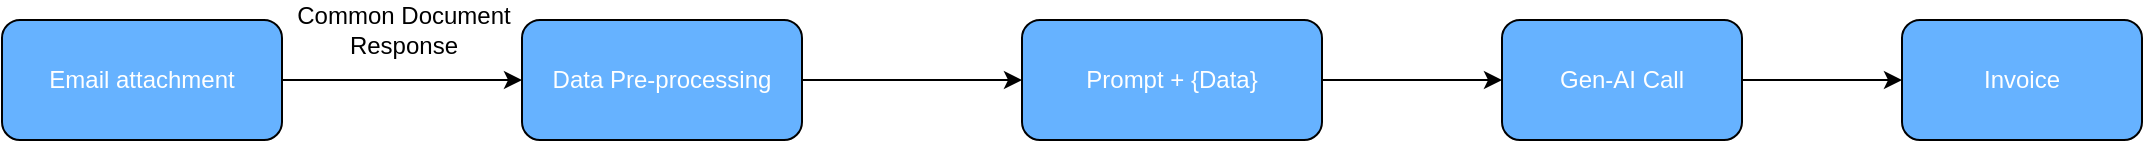<mxfile version="24.6.4" type="github">
  <diagram name="Page-1" id="VG5bV6h4mqqtLLOSffNj">
    <mxGraphModel dx="2069" dy="786" grid="1" gridSize="10" guides="1" tooltips="1" connect="1" arrows="1" fold="1" page="1" pageScale="1" pageWidth="827" pageHeight="1169" math="0" shadow="0">
      <root>
        <mxCell id="0" />
        <mxCell id="1" parent="0" />
        <mxCell id="Kyy9x063tHuGG-WXNNUe-12" value="Common Document Response" style="text;html=1;align=center;verticalAlign=middle;whiteSpace=wrap;rounded=0;" vertex="1" parent="1">
          <mxGeometry x="-39" y="480" width="160" height="30" as="geometry" />
        </mxCell>
        <mxCell id="Kyy9x063tHuGG-WXNNUe-21" value="&lt;font color=&quot;#ffffff&quot;&gt;Email attachment&lt;/font&gt;" style="rounded=1;whiteSpace=wrap;html=1;fillColor=#66B2FF;" vertex="1" parent="1">
          <mxGeometry x="-160" y="490" width="140" height="60" as="geometry" />
        </mxCell>
        <mxCell id="Kyy9x063tHuGG-WXNNUe-22" value="&lt;font color=&quot;#ffffff&quot;&gt;Data Pre-processing&lt;/font&gt;" style="rounded=1;whiteSpace=wrap;html=1;fillColor=#66B2FF;" vertex="1" parent="1">
          <mxGeometry x="100" y="490" width="140" height="60" as="geometry" />
        </mxCell>
        <mxCell id="Kyy9x063tHuGG-WXNNUe-24" value="&lt;font color=&quot;#ffffff&quot;&gt;Prompt + {Data}&lt;/font&gt;" style="rounded=1;whiteSpace=wrap;html=1;fillColor=#66B2FF;" vertex="1" parent="1">
          <mxGeometry x="350" y="490" width="150" height="60" as="geometry" />
        </mxCell>
        <mxCell id="Kyy9x063tHuGG-WXNNUe-25" value="&lt;font color=&quot;#ffffff&quot;&gt;Gen-AI Call&lt;/font&gt;" style="rounded=1;whiteSpace=wrap;html=1;fillColor=#66B2FF;" vertex="1" parent="1">
          <mxGeometry x="590" y="490" width="120" height="60" as="geometry" />
        </mxCell>
        <mxCell id="Kyy9x063tHuGG-WXNNUe-26" value="&lt;font color=&quot;#ffffff&quot;&gt;Invoice&lt;/font&gt;" style="rounded=1;whiteSpace=wrap;html=1;fillColor=#66B2FF;" vertex="1" parent="1">
          <mxGeometry x="790" y="490" width="120" height="60" as="geometry" />
        </mxCell>
        <mxCell id="Kyy9x063tHuGG-WXNNUe-27" value="" style="endArrow=classic;html=1;rounded=0;exitX=1;exitY=0.5;exitDx=0;exitDy=0;entryX=0;entryY=0.5;entryDx=0;entryDy=0;" edge="1" parent="1" source="Kyy9x063tHuGG-WXNNUe-21" target="Kyy9x063tHuGG-WXNNUe-22">
          <mxGeometry width="50" height="50" relative="1" as="geometry">
            <mxPoint x="390" y="600" as="sourcePoint" />
            <mxPoint x="440" y="550" as="targetPoint" />
          </mxGeometry>
        </mxCell>
        <mxCell id="Kyy9x063tHuGG-WXNNUe-28" value="" style="endArrow=classic;html=1;rounded=0;exitX=1;exitY=0.5;exitDx=0;exitDy=0;entryX=0;entryY=0.5;entryDx=0;entryDy=0;" edge="1" parent="1" source="Kyy9x063tHuGG-WXNNUe-22" target="Kyy9x063tHuGG-WXNNUe-24">
          <mxGeometry width="50" height="50" relative="1" as="geometry">
            <mxPoint x="390" y="600" as="sourcePoint" />
            <mxPoint x="440" y="550" as="targetPoint" />
          </mxGeometry>
        </mxCell>
        <mxCell id="Kyy9x063tHuGG-WXNNUe-29" value="" style="endArrow=classic;html=1;rounded=0;entryX=0;entryY=0.5;entryDx=0;entryDy=0;exitX=1;exitY=0.5;exitDx=0;exitDy=0;" edge="1" parent="1" source="Kyy9x063tHuGG-WXNNUe-24" target="Kyy9x063tHuGG-WXNNUe-25">
          <mxGeometry width="50" height="50" relative="1" as="geometry">
            <mxPoint x="390" y="600" as="sourcePoint" />
            <mxPoint x="440" y="550" as="targetPoint" />
          </mxGeometry>
        </mxCell>
        <mxCell id="Kyy9x063tHuGG-WXNNUe-30" value="" style="endArrow=classic;html=1;rounded=0;entryX=0;entryY=0.5;entryDx=0;entryDy=0;exitX=1;exitY=0.5;exitDx=0;exitDy=0;" edge="1" parent="1" source="Kyy9x063tHuGG-WXNNUe-25" target="Kyy9x063tHuGG-WXNNUe-26">
          <mxGeometry width="50" height="50" relative="1" as="geometry">
            <mxPoint x="390" y="600" as="sourcePoint" />
            <mxPoint x="440" y="550" as="targetPoint" />
          </mxGeometry>
        </mxCell>
      </root>
    </mxGraphModel>
  </diagram>
</mxfile>
